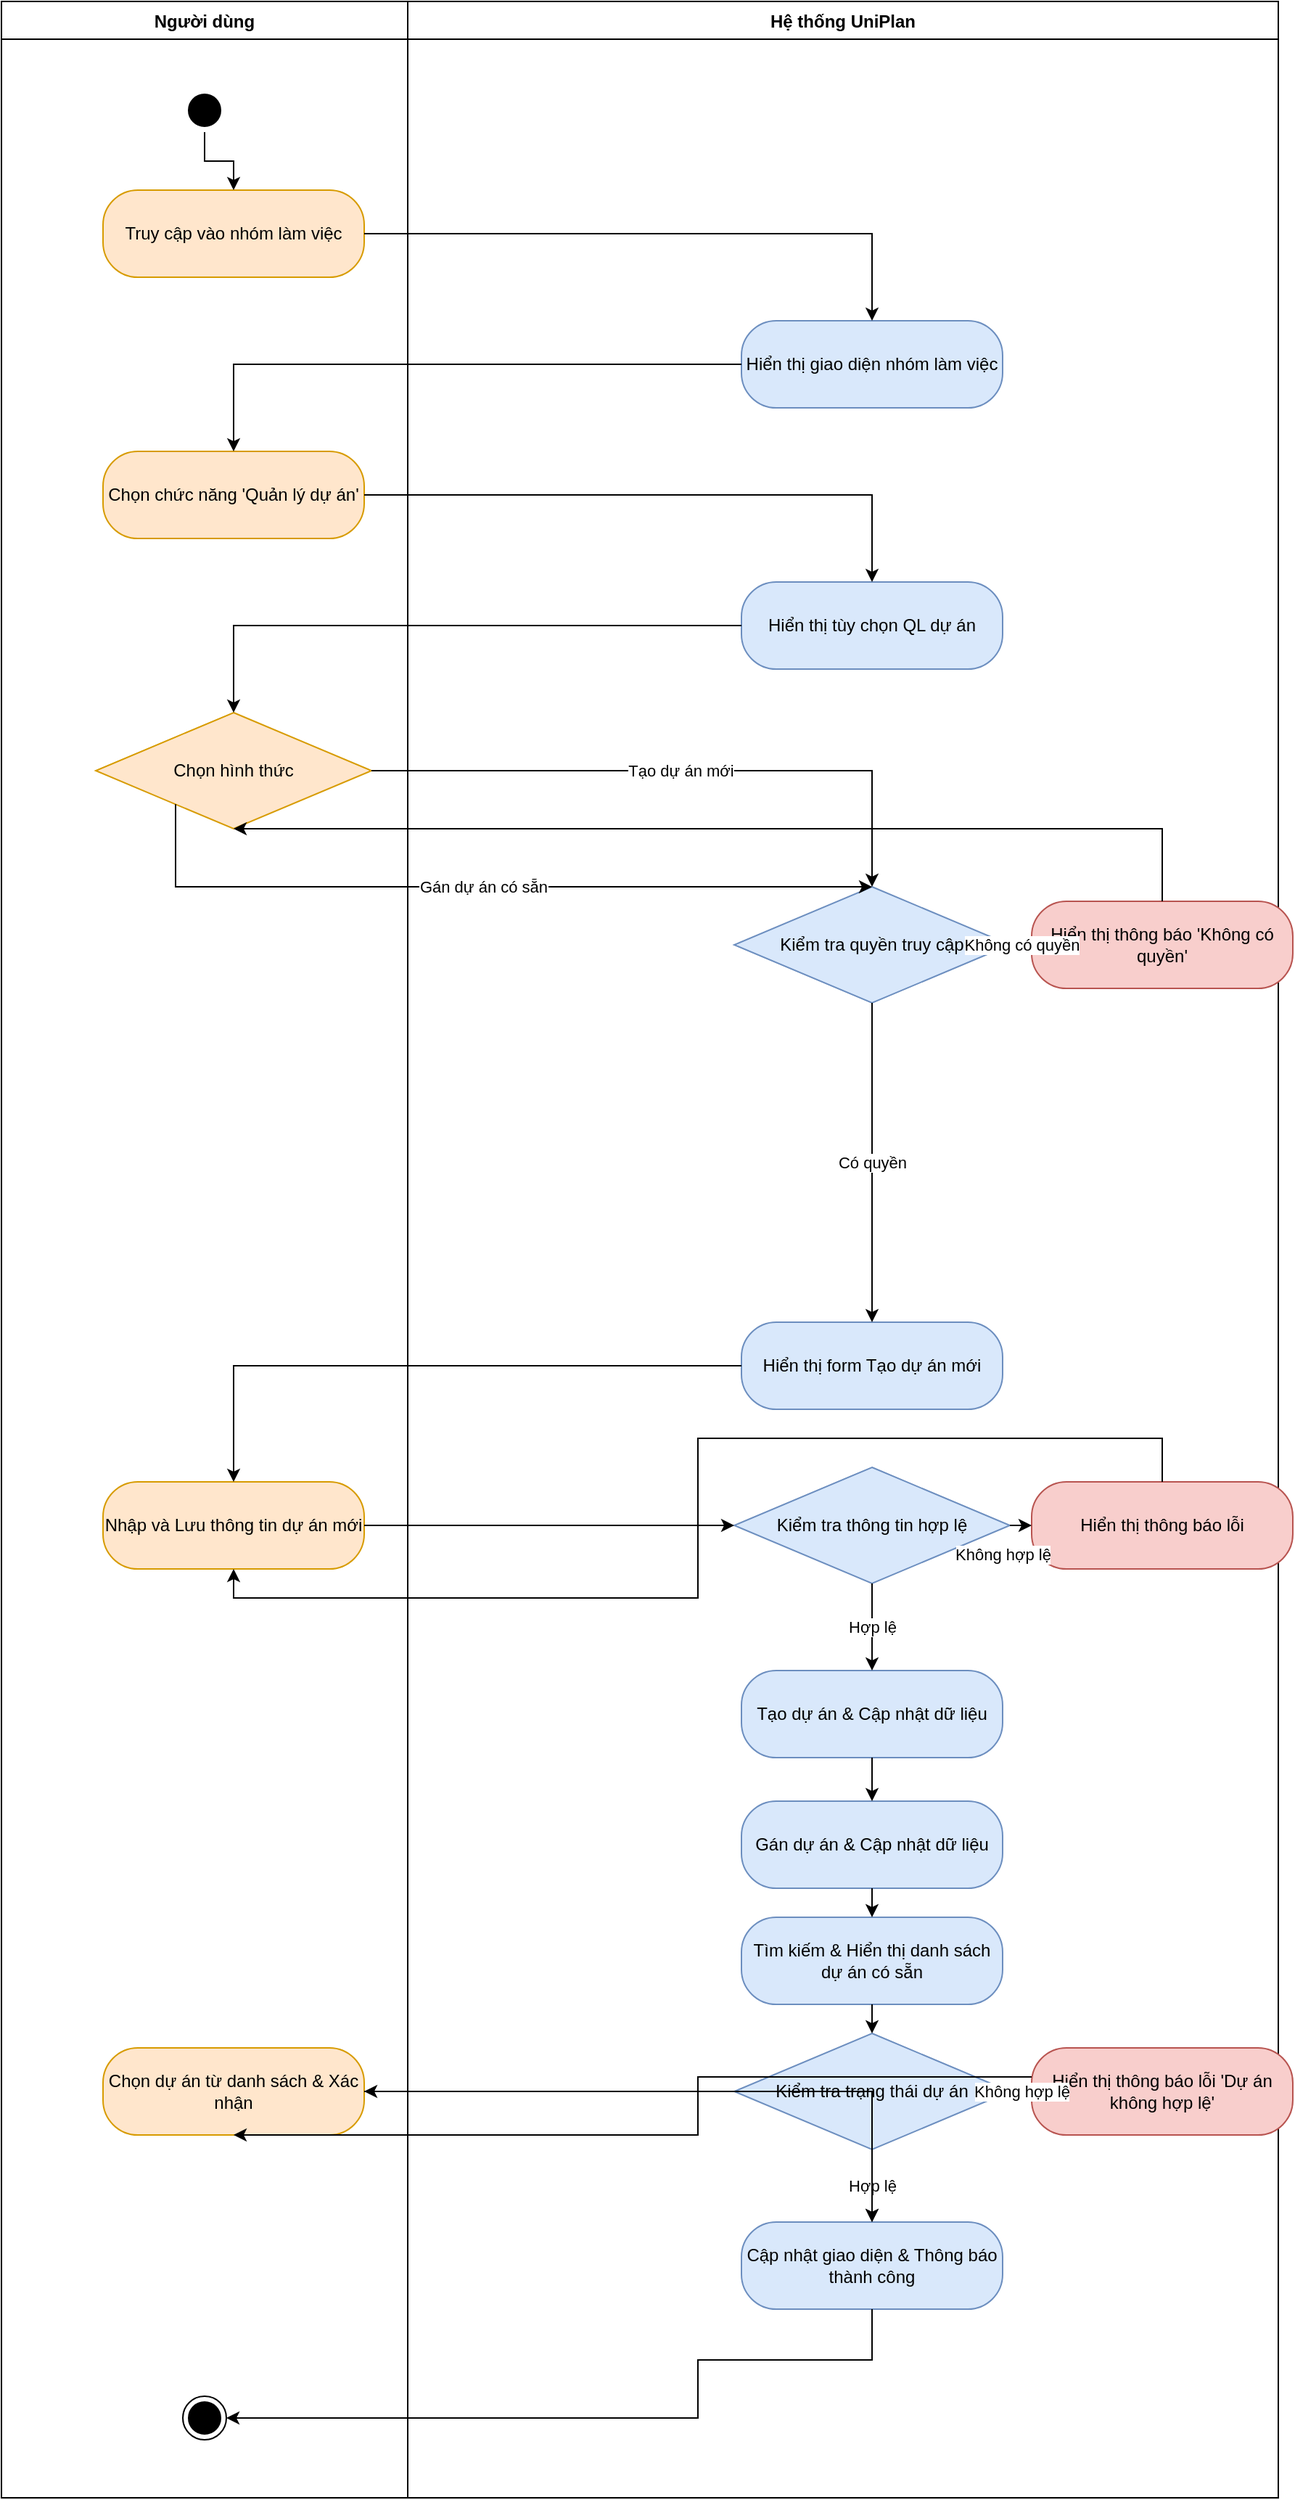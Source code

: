 <mxfile version="27.2.0">
  <diagram name="Trang-1" id="oPqR2clKj8hGf9dE3mN_">
    <mxGraphModel dx="1138" dy="408" grid="1" gridSize="10" guides="1" tooltips="1" connect="1" arrows="1" fold="1" page="1" pageScale="1" pageWidth="1169" pageHeight="1800" math="0" shadow="0">
      <root>
        <mxCell id="0" />
        <mxCell id="1" parent="0" />
        <mxCell id="2" value="Người dùng" style="swimlane;fontStyle=1;align=center;verticalAlign=top;childLayout=stackLayout;horizontal=1;startSize=26;horizontalStack=0;resizeParent=1;resizeParentMax=0;resizeLast=0;collapsible=1;marginBottom=0;whiteSpace=wrap;html=1;fontFamily=Arial;fontSize=12;" parent="1" vertex="1">
          <mxGeometry x="40" y="40" width="280" height="1720" as="geometry" />
        </mxCell>
        <mxCell id="3" value="" style="ellipse;html=1;shape=startState;fillColor=#000000;strokeColor=#000000;" parent="2" vertex="1">
          <mxGeometry x="125" y="60" width="30" height="30" as="geometry" />
        </mxCell>
        <mxCell id="4" value="Truy cập vào nhóm làm việc" style="rounded=1;whiteSpace=wrap;html=1;arcSize=40;fillColor=#FFE6CC;strokeColor=#D79B00;verticalAlign=middle;fontFamily=Arial;fontSize=12;" parent="2" vertex="1">
          <mxGeometry x="70" y="130" width="180" height="60" as="geometry" />
        </mxCell>
        <mxCell id="5" value="Chọn chức năng &#39;Quản lý dự án&#39;" style="rounded=1;whiteSpace=wrap;html=1;arcSize=40;fillColor=#FFE6CC;strokeColor=#D79B00;verticalAlign=middle;fontFamily=Arial;fontSize=12;" parent="2" vertex="1">
          <mxGeometry x="70" y="310" width="180" height="60" as="geometry" />
        </mxCell>
        <mxCell id="6" value="Chọn hình thức" style="rhombus;whiteSpace=wrap;html=1;fillColor=#FFE6CC;strokeColor=#D79B00;verticalAlign=middle;fontFamily=Arial;fontSize=12;" parent="2" vertex="1">
          <mxGeometry x="65" y="490" width="190" height="80" as="geometry" />
        </mxCell>
        <mxCell id="7" value="Nhập và Lưu thông tin dự án mới" style="rounded=1;whiteSpace=wrap;html=1;arcSize=40;fillColor=#FFE6CC;strokeColor=#D79B00;verticalAlign=middle;fontFamily=Arial;fontSize=12;" parent="2" vertex="1">
          <mxGeometry x="70" y="1020" width="180" height="60" as="geometry" />
        </mxCell>
        <mxCell id="8" value="Chọn dự án từ danh sách &amp;amp; Xác nhận" style="rounded=1;whiteSpace=wrap;html=1;arcSize=40;fillColor=#FFE6CC;strokeColor=#D79B00;verticalAlign=middle;fontFamily=Arial;fontSize=12;" parent="2" vertex="1">
          <mxGeometry x="70" y="1410" width="180" height="60" as="geometry" />
        </mxCell>
        <mxCell id="50" value="" style="ellipse;html=1;shape=endState;fillColor=#000000;strokeColor=#000000;" parent="2" vertex="1">
          <mxGeometry x="125" y="1650" width="30" height="30" as="geometry" />
        </mxCell>
        <mxCell id="9" value="Hệ thống UniPlan" style="swimlane;fontStyle=1;align=center;verticalAlign=top;childLayout=stackLayout;horizontal=1;startSize=26;horizontalStack=0;resizeParent=1;resizeParentMax=0;resizeLast=0;collapsible=1;marginBottom=0;whiteSpace=wrap;html=1;fontFamily=Arial;fontSize=12;" parent="1" vertex="1">
          <mxGeometry x="320" y="40" width="600" height="1720" as="geometry" />
        </mxCell>
        <mxCell id="10" value="Hiển thị giao diện nhóm làm việc" style="rounded=1;whiteSpace=wrap;html=1;arcSize=40;fillColor=#D9E8FB;strokeColor=#6C8EBF;verticalAlign=middle;fontFamily=Arial;fontSize=12;" parent="9" vertex="1">
          <mxGeometry x="230" y="220" width="180" height="60" as="geometry" />
        </mxCell>
        <mxCell id="11" value="Hiển thị tùy chọn QL dự án" style="rounded=1;whiteSpace=wrap;html=1;arcSize=40;fillColor=#D9E8FB;strokeColor=#6C8EBF;verticalAlign=middle;fontFamily=Arial;fontSize=12;" parent="9" vertex="1">
          <mxGeometry x="230" y="400" width="180" height="60" as="geometry" />
        </mxCell>
        <mxCell id="12" value="Kiểm tra quyền truy cập" style="rhombus;whiteSpace=wrap;html=1;fillColor=#D9E8FB;strokeColor=#6C8EBF;verticalAlign=middle;fontFamily=Arial;fontSize=12;" parent="9" vertex="1">
          <mxGeometry x="225" y="610" width="190" height="80" as="geometry" />
        </mxCell>
        <mxCell id="13" value="Hiển thị form Tạo dự án mới" style="rounded=1;whiteSpace=wrap;html=1;arcSize=40;fillColor=#D9E8FB;strokeColor=#6C8EBF;verticalAlign=middle;fontFamily=Arial;fontSize=12;" parent="9" vertex="1">
          <mxGeometry x="230" y="910" width="180" height="60" as="geometry" />
        </mxCell>
        <mxCell id="14" value="Kiểm tra thông tin hợp lệ" style="rhombus;whiteSpace=wrap;html=1;fillColor=#D9E8FB;strokeColor=#6C8EBF;verticalAlign=middle;fontFamily=Arial;fontSize=12;" parent="9" vertex="1">
          <mxGeometry x="225" y="1010" width="190" height="80" as="geometry" />
        </mxCell>
        <mxCell id="15" value="Tạo dự án &amp; Cập nhật dữ liệu" style="rounded=1;whiteSpace=wrap;html=1;arcSize=40;fillColor=#D9E8FB;strokeColor=#6C8EBF;verticalAlign=middle;fontFamily=Arial;fontSize=12;" parent="9" vertex="1">
          <mxGeometry x="230" y="1150" width="180" height="60" as="geometry" />
        </mxCell>
        <mxCell id="16" value="Hiển thị thông báo lỗi" style="rounded=1;whiteSpace=wrap;html=1;arcSize=40;fillColor=#F8CECC;strokeColor=#B85450;verticalAlign=middle;fontFamily=Arial;fontSize=12;" parent="9" vertex="1">
          <mxGeometry x="430" y="1020" width="180" height="60" as="geometry" />
        </mxCell>
        <mxCell id="17" value="Hiển thị thông báo &#39;Không có quyền&#39;" style="rounded=1;whiteSpace=wrap;html=1;arcSize=40;fillColor=#F8CECC;strokeColor=#B85450;verticalAlign=middle;fontFamily=Arial;fontSize=12;" parent="9" vertex="1">
          <mxGeometry x="430" y="620" width="180" height="60" as="geometry" />
        </mxCell>
        <mxCell id="18" value="Cập nhật giao diện &amp;amp; Thông báo thành công" style="rounded=1;whiteSpace=wrap;html=1;arcSize=40;fillColor=#D9E8FB;strokeColor=#6C8EBF;verticalAlign=middle;fontFamily=Arial;fontSize=12;" parent="9" vertex="1">
          <mxGeometry x="230" y="1530" width="180" height="60" as="geometry" />
        </mxCell>
        <mxCell id="20" value="Tìm kiếm &amp; Hiển thị danh sách dự án có sẵn" style="rounded=1;whiteSpace=wrap;html=1;arcSize=40;fillColor=#D9E8FB;strokeColor=#6C8EBF;verticalAlign=middle;fontFamily=Arial;fontSize=12;" parent="9" vertex="1">
          <mxGeometry x="230" y="1320" width="180" height="60" as="geometry" />
        </mxCell>
        <mxCell id="30" value="Kiểm tra trạng thái dự án" style="rhombus;whiteSpace=wrap;html=1;fillColor=#D9E8FB;strokeColor=#6C8EBF;verticalAlign=middle;fontFamily=Arial;fontSize=12;" parent="9" vertex="1">
          <mxGeometry x="225" y="1400" width="190" height="80" as="geometry" />
        </mxCell>
        <mxCell id="31" value="Hiển thị thông báo lỗi &#39;Dự án không hợp lệ&#39;" style="rounded=1;whiteSpace=wrap;html=1;arcSize=40;fillColor=#F8CECC;strokeColor=#B85450;verticalAlign=middle;fontFamily=Arial;fontSize=12;" parent="9" vertex="1">
          <mxGeometry x="430" y="1410" width="180" height="60" as="geometry" />
        </mxCell>
        <mxCell id="32" value="Gán dự án &amp; Cập nhật dữ liệu" style="rounded=1;whiteSpace=wrap;html=1;arcSize=40;fillColor=#D9E8FB;strokeColor=#6C8EBF;verticalAlign=middle;fontFamily=Arial;fontSize=12;" parent="9" vertex="1">
          <mxGeometry x="230" y="1240" width="180" height="60" as="geometry" />
        </mxCell>
        <mxCell id="21" value="" style="edgeStyle=orthogonalEdgeStyle;endArrow=classic;html=1;rounded=0;" parent="1" source="3" target="4" edge="1">
          <mxGeometry width="50" height="50" relative="1" as="geometry">
            <mxPoint x="140" y="90" as="sourcePoint" />
            <mxPoint x="140" y="130" as="targetPoint" />
          </mxGeometry>
        </mxCell>
        <mxCell id="23" value="" style="edgeStyle=orthogonalEdgeStyle;endArrow=classic;html=1;rounded=0;" parent="1" source="4" target="10" edge="1">
          <mxGeometry width="50" height="50" relative="1" as="geometry">
            <mxPoint x="160" y="190" as="sourcePoint" />
            <mxPoint x="520" y="250" as="targetPoint" />
          </mxGeometry>
        </mxCell>
        <mxCell id="24" value="" style="edgeStyle=orthogonalEdgeStyle;endArrow=classic;html=1;rounded=0;" parent="1" source="10" target="5" edge="1">
          <mxGeometry width="50" height="50" relative="1" as="geometry">
            <mxPoint x="520" y="280" as="sourcePoint" />
            <mxPoint x="160" y="340" as="targetPoint" />
          </mxGeometry>
        </mxCell>
        <mxCell id="25" value="" style="edgeStyle=orthogonalEdgeStyle;endArrow=classic;html=1;rounded=0;" parent="1" source="5" target="11" edge="1">
          <mxGeometry width="50" height="50" relative="1" as="geometry">
            <mxPoint x="160" y="370" as="sourcePoint" />
            <mxPoint x="520" y="430" as="targetPoint" />
          </mxGeometry>
        </mxCell>
        <mxCell id="26" value="" style="edgeStyle=orthogonalEdgeStyle;endArrow=classic;html=1;rounded=0;" parent="1" source="11" target="6" edge="1">
          <mxGeometry width="50" height="50" relative="1" as="geometry">
            <mxPoint x="520" y="460" as="sourcePoint" />
            <mxPoint x="160" y="530" as="targetPoint" />
          </mxGeometry>
        </mxCell>
        <mxCell id="27" value="Tạo dự án mới" style="edgeStyle=orthogonalEdgeStyle;endArrow=classic;html=1;rounded=0;fontSize=11;labelBackgroundColor=#FFFFFF;" parent="1" source="6" target="12" edge="1">
          <mxGeometry width="50" height="50" relative="1" as="geometry">
            <mxPoint x="160" y="570" as="sourcePoint" />
            <mxPoint x="520" y="650" as="targetPoint" />
          </mxGeometry>
        </mxCell>
        <mxCell id="28" value="Có quyền" style="edgeStyle=orthogonalEdgeStyle;endArrow=classic;html=1;rounded=0;fontSize=11;labelBackgroundColor=#FFFFFF;" parent="1" source="12" target="13" edge="1">
          <mxGeometry width="50" height="50" relative="1" as="geometry">
            <mxPoint x="520" y="690" as="sourcePoint" />
            <mxPoint x="520" y="910" as="targetPoint" />
          </mxGeometry>
        </mxCell>
        <mxCell id="29" value="Không có quyền" style="edgeStyle=orthogonalEdgeStyle;endArrow=classic;html=1;rounded=0;fontSize=11;labelBackgroundColor=#FFFFFF;" parent="1" source="12" target="17" edge="1">
          <mxGeometry width="50" height="50" relative="1" as="geometry">
            <mxPoint x="415" y="650" as="sourcePoint" />
            <mxPoint x="430" y="650" as="targetPoint" />
          </mxGeometry>
        </mxCell>
        <mxCell id="33" value="" style="edgeStyle=orthogonalEdgeStyle;endArrow=classic;html=1;rounded=0;entryX=0.5;entryY=1;entryDx=0;entryDy=0;" parent="1" source="17" target="6" edge="1">
          <mxGeometry width="50" height="50" relative="1" as="geometry">
            <mxPoint x="520" y="680" as="sourcePoint" />
            <mxPoint x="160" y="570" as="targetPoint" />
            <Array as="points">
              <mxPoint x="840" y="610" />
            </Array>
          </mxGeometry>
        </mxCell>
        <mxCell id="34" value="" style="edgeStyle=orthogonalEdgeStyle;endArrow=classic;html=1;rounded=0;" parent="1" source="13" target="7" edge="1">
          <mxGeometry width="50" height="50" relative="1" as="geometry">
            <mxPoint x="520" y="940" as="sourcePoint" />
            <mxPoint x="160" y="1050" as="targetPoint" />
          </mxGeometry>
        </mxCell>
        <mxCell id="35" value="" style="edgeStyle=orthogonalEdgeStyle;endArrow=classic;html=1;rounded=0;" parent="1" source="7" target="14" edge="1">
          <mxGeometry width="50" height="50" relative="1" as="geometry">
            <mxPoint x="160" y="1080" as="sourcePoint" />
            <mxPoint x="520" y="1050" as="targetPoint" />
          </mxGeometry>
        </mxCell>
        <mxCell id="36" value="Hợp lệ" style="edgeStyle=orthogonalEdgeStyle;endArrow=classic;html=1;rounded=0;fontSize=11;labelBackgroundColor=#FFFFFF;" parent="1" source="14" target="15" edge="1">
          <mxGeometry width="50" height="50" relative="1" as="geometry">
            <mxPoint x="520" y="1090" as="sourcePoint" />
            <mxPoint x="520" y="1150" as="targetPoint" />
          </mxGeometry>
        </mxCell>
        <mxCell id="37" value="Không hợp lệ" style="edgeStyle=orthogonalEdgeStyle;endArrow=classic;html=1;rounded=0;fontSize=11;labelBackgroundColor=#FFFFFF;" parent="1" source="14" target="16" edge="1">
          <mxGeometry x="-1" y="-21" width="50" height="50" relative="1" as="geometry">
            <mxPoint x="415" y="1050" as="sourcePoint" />
            <mxPoint x="430" y="1050" as="targetPoint" />
            <mxPoint x="-5" y="-1" as="offset" />
          </mxGeometry>
        </mxCell>
        <mxCell id="38" value="" style="edgeStyle=orthogonalEdgeStyle;endArrow=classic;html=1;rounded=0;entryX=0.5;entryY=1;entryDx=0;entryDy=0;" parent="1" source="16" target="7" edge="1">
          <mxGeometry width="50" height="50" relative="1" as="geometry">
            <mxPoint x="520" y="1080" as="sourcePoint" />
            <mxPoint x="160" y="1080" as="targetPoint" />
            <Array as="points">
              <mxPoint x="840" y="1030" />
              <mxPoint x="520" y="1030" />
              <mxPoint x="520" y="1140" />
              <mxPoint x="200" y="1140" />
            </Array>
          </mxGeometry>
        </mxCell>
        <mxCell id="39" value="" style="edgeStyle=orthogonalEdgeStyle;endArrow=classic;html=1;rounded=0;" parent="1" source="15" target="32" edge="1">
          <mxGeometry width="50" height="50" relative="1" as="geometry">
            <mxPoint x="520" y="1210" as="sourcePoint" />
            <mxPoint x="520" y="1270" as="targetPoint" />
          </mxGeometry>
        </mxCell>
        <mxCell id="40" value="Gán dự án có sẵn" style="edgeStyle=orthogonalEdgeStyle;endArrow=classic;html=1;rounded=0;fontSize=11;labelBackgroundColor=#FFFFFF;" parent="1" source="6" target="12" edge="1">
          <mxGeometry width="50" height="50" relative="1" as="geometry">
            <mxPoint x="160" y="570" as="sourcePoint" />
            <mxPoint x="520" y="650" as="targetPoint" />
            <Array as="points">
              <mxPoint x="160" y="650" />
            </Array>
          </mxGeometry>
        </mxCell>
        <mxCell id="41" value="" style="edgeStyle=orthogonalEdgeStyle;endArrow=classic;html=1;rounded=0;" parent="1" source="32" target="20" edge="1">
          <mxGeometry width="50" height="50" relative="1" as="geometry">
            <mxPoint x="520" y="1300" as="sourcePoint" />
            <mxPoint x="520" y="1350" as="targetPoint" />
          </mxGeometry>
        </mxCell>
        <mxCell id="42" value="" style="edgeStyle=orthogonalEdgeStyle;endArrow=classic;html=1;rounded=0;" parent="1" source="20" target="30" edge="1">
          <mxGeometry width="50" height="50" relative="1" as="geometry">
            <mxPoint x="520" y="1380" as="sourcePoint" />
            <mxPoint x="520" y="1440" as="targetPoint" />
          </mxGeometry>
        </mxCell>
        <mxCell id="43" value="" style="edgeStyle=orthogonalEdgeStyle;endArrow=classic;html=1;rounded=0;" parent="1" source="30" target="8" edge="1">
          <mxGeometry width="50" height="50" relative="1" as="geometry">
            <mxPoint x="520" y="1480" as="sourcePoint" />
            <mxPoint x="160" y="1440" as="targetPoint" />
          </mxGeometry>
        </mxCell>
        <mxCell id="44" value="Hợp lệ" style="edgeStyle=orthogonalEdgeStyle;endArrow=classic;html=1;rounded=0;fontSize=11;labelBackgroundColor=#FFFFFF;" parent="1" source="30" target="18" edge="1">
          <mxGeometry width="50" height="50" relative="1" as="geometry">
            <mxPoint x="520" y="1480" as="sourcePoint" />
            <mxPoint x="520" y="1560" as="targetPoint" />
          </mxGeometry>
        </mxCell>
        <mxCell id="45" value="Không hợp lệ" style="edgeStyle=orthogonalEdgeStyle;endArrow=classic;html=1;rounded=0;fontSize=11;labelBackgroundColor=#FFFFFF;" parent="1" source="30" target="31" edge="1">
          <mxGeometry width="50" height="50" relative="1" as="geometry">
            <mxPoint x="415" y="1440" as="sourcePoint" />
            <mxPoint x="430" y="1440" as="targetPoint" />
          </mxGeometry>
        </mxCell>
        <mxCell id="46" value="" style="edgeStyle=orthogonalEdgeStyle;endArrow=classic;html=1;rounded=0;entryX=0.5;entryY=1;entryDx=0;entryDy=0;" parent="1" source="31" target="8" edge="1">
          <mxGeometry width="50" height="50" relative="1" as="geometry">
            <mxPoint x="520" y="1470" as="sourcePoint" />
            <mxPoint x="160" y="1470" as="targetPoint" />
            <Array as="points">
              <mxPoint x="520" y="1470" />
            </Array>
          </mxGeometry>
        </mxCell>
        <mxCell id="47" value="" style="edgeStyle=orthogonalEdgeStyle;endArrow=classic;html=1;rounded=0;" parent="1" source="8" target="18" edge="1">
          <mxGeometry width="50" height="50" relative="1" as="geometry">
            <mxPoint x="160" y="1470" as="sourcePoint" />
            <mxPoint x="520" y="1560" as="targetPoint" />
          </mxGeometry>
        </mxCell>
        <mxCell id="48" value="" style="edgeStyle=orthogonalEdgeStyle;endArrow=classic;html=1;rounded=0;" parent="1" source="18" target="50" edge="1">
          <mxGeometry width="50" height="50" relative="1" as="geometry">
            <mxPoint x="520" y="1590" as="sourcePoint" />
            <mxPoint x="140" y="1665" as="targetPoint" />
            <Array as="points">
              <mxPoint x="520" y="1665" />
            </Array>
          </mxGeometry>
        </mxCell>
      </root>
    </mxGraphModel>
  </diagram>
</mxfile>
